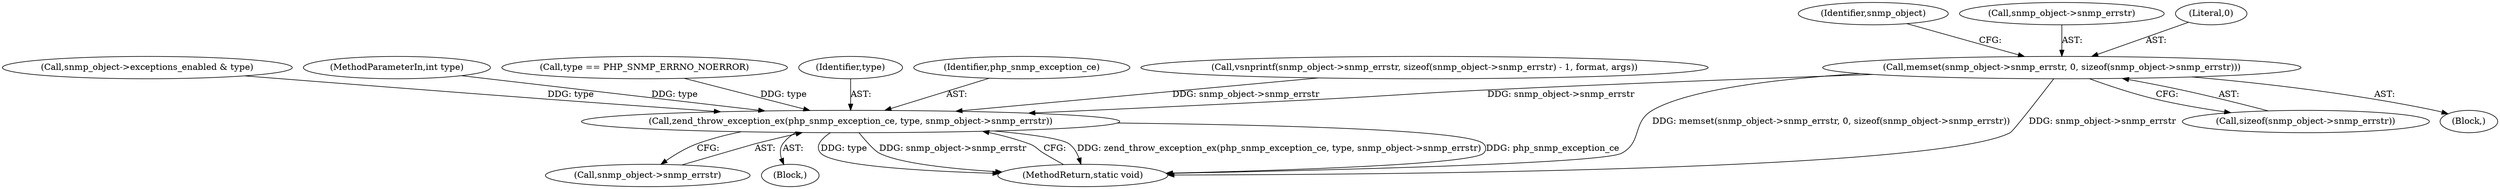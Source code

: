 digraph "0_php_6e25966544fb1d2f3d7596e060ce9c9269bbdcf8@pointer" {
"1000123" [label="(Call,memset(snmp_object->snmp_errstr, 0, sizeof(snmp_object->snmp_errstr)))"];
"1000171" [label="(Call,zend_throw_exception_ex(php_snmp_exception_ce, type, snmp_object->snmp_errstr))"];
"1000190" [label="(MethodReturn,static void)"];
"1000123" [label="(Call,memset(snmp_object->snmp_errstr, 0, sizeof(snmp_object->snmp_errstr)))"];
"1000153" [label="(Identifier,snmp_object)"];
"1000174" [label="(Call,snmp_object->snmp_errstr)"];
"1000165" [label="(Call,snmp_object->exceptions_enabled & type)"];
"1000103" [label="(MethodParameterIn,int type)"];
"1000157" [label="(Call,type == PHP_SNMP_ERRNO_NOERROR)"];
"1000171" [label="(Call,zend_throw_exception_ex(php_snmp_exception_ce, type, snmp_object->snmp_errstr))"];
"1000170" [label="(Block,)"];
"1000124" [label="(Call,snmp_object->snmp_errstr)"];
"1000128" [label="(Call,sizeof(snmp_object->snmp_errstr))"];
"1000122" [label="(Block,)"];
"1000173" [label="(Identifier,type)"];
"1000172" [label="(Identifier,php_snmp_exception_ce)"];
"1000137" [label="(Call,vsnprintf(snmp_object->snmp_errstr, sizeof(snmp_object->snmp_errstr) - 1, format, args))"];
"1000127" [label="(Literal,0)"];
"1000123" -> "1000122"  [label="AST: "];
"1000123" -> "1000128"  [label="CFG: "];
"1000124" -> "1000123"  [label="AST: "];
"1000127" -> "1000123"  [label="AST: "];
"1000128" -> "1000123"  [label="AST: "];
"1000153" -> "1000123"  [label="CFG: "];
"1000123" -> "1000190"  [label="DDG: memset(snmp_object->snmp_errstr, 0, sizeof(snmp_object->snmp_errstr))"];
"1000123" -> "1000190"  [label="DDG: snmp_object->snmp_errstr"];
"1000123" -> "1000171"  [label="DDG: snmp_object->snmp_errstr"];
"1000171" -> "1000170"  [label="AST: "];
"1000171" -> "1000174"  [label="CFG: "];
"1000172" -> "1000171"  [label="AST: "];
"1000173" -> "1000171"  [label="AST: "];
"1000174" -> "1000171"  [label="AST: "];
"1000190" -> "1000171"  [label="CFG: "];
"1000171" -> "1000190"  [label="DDG: zend_throw_exception_ex(php_snmp_exception_ce, type, snmp_object->snmp_errstr)"];
"1000171" -> "1000190"  [label="DDG: php_snmp_exception_ce"];
"1000171" -> "1000190"  [label="DDG: type"];
"1000171" -> "1000190"  [label="DDG: snmp_object->snmp_errstr"];
"1000165" -> "1000171"  [label="DDG: type"];
"1000157" -> "1000171"  [label="DDG: type"];
"1000103" -> "1000171"  [label="DDG: type"];
"1000137" -> "1000171"  [label="DDG: snmp_object->snmp_errstr"];
}
